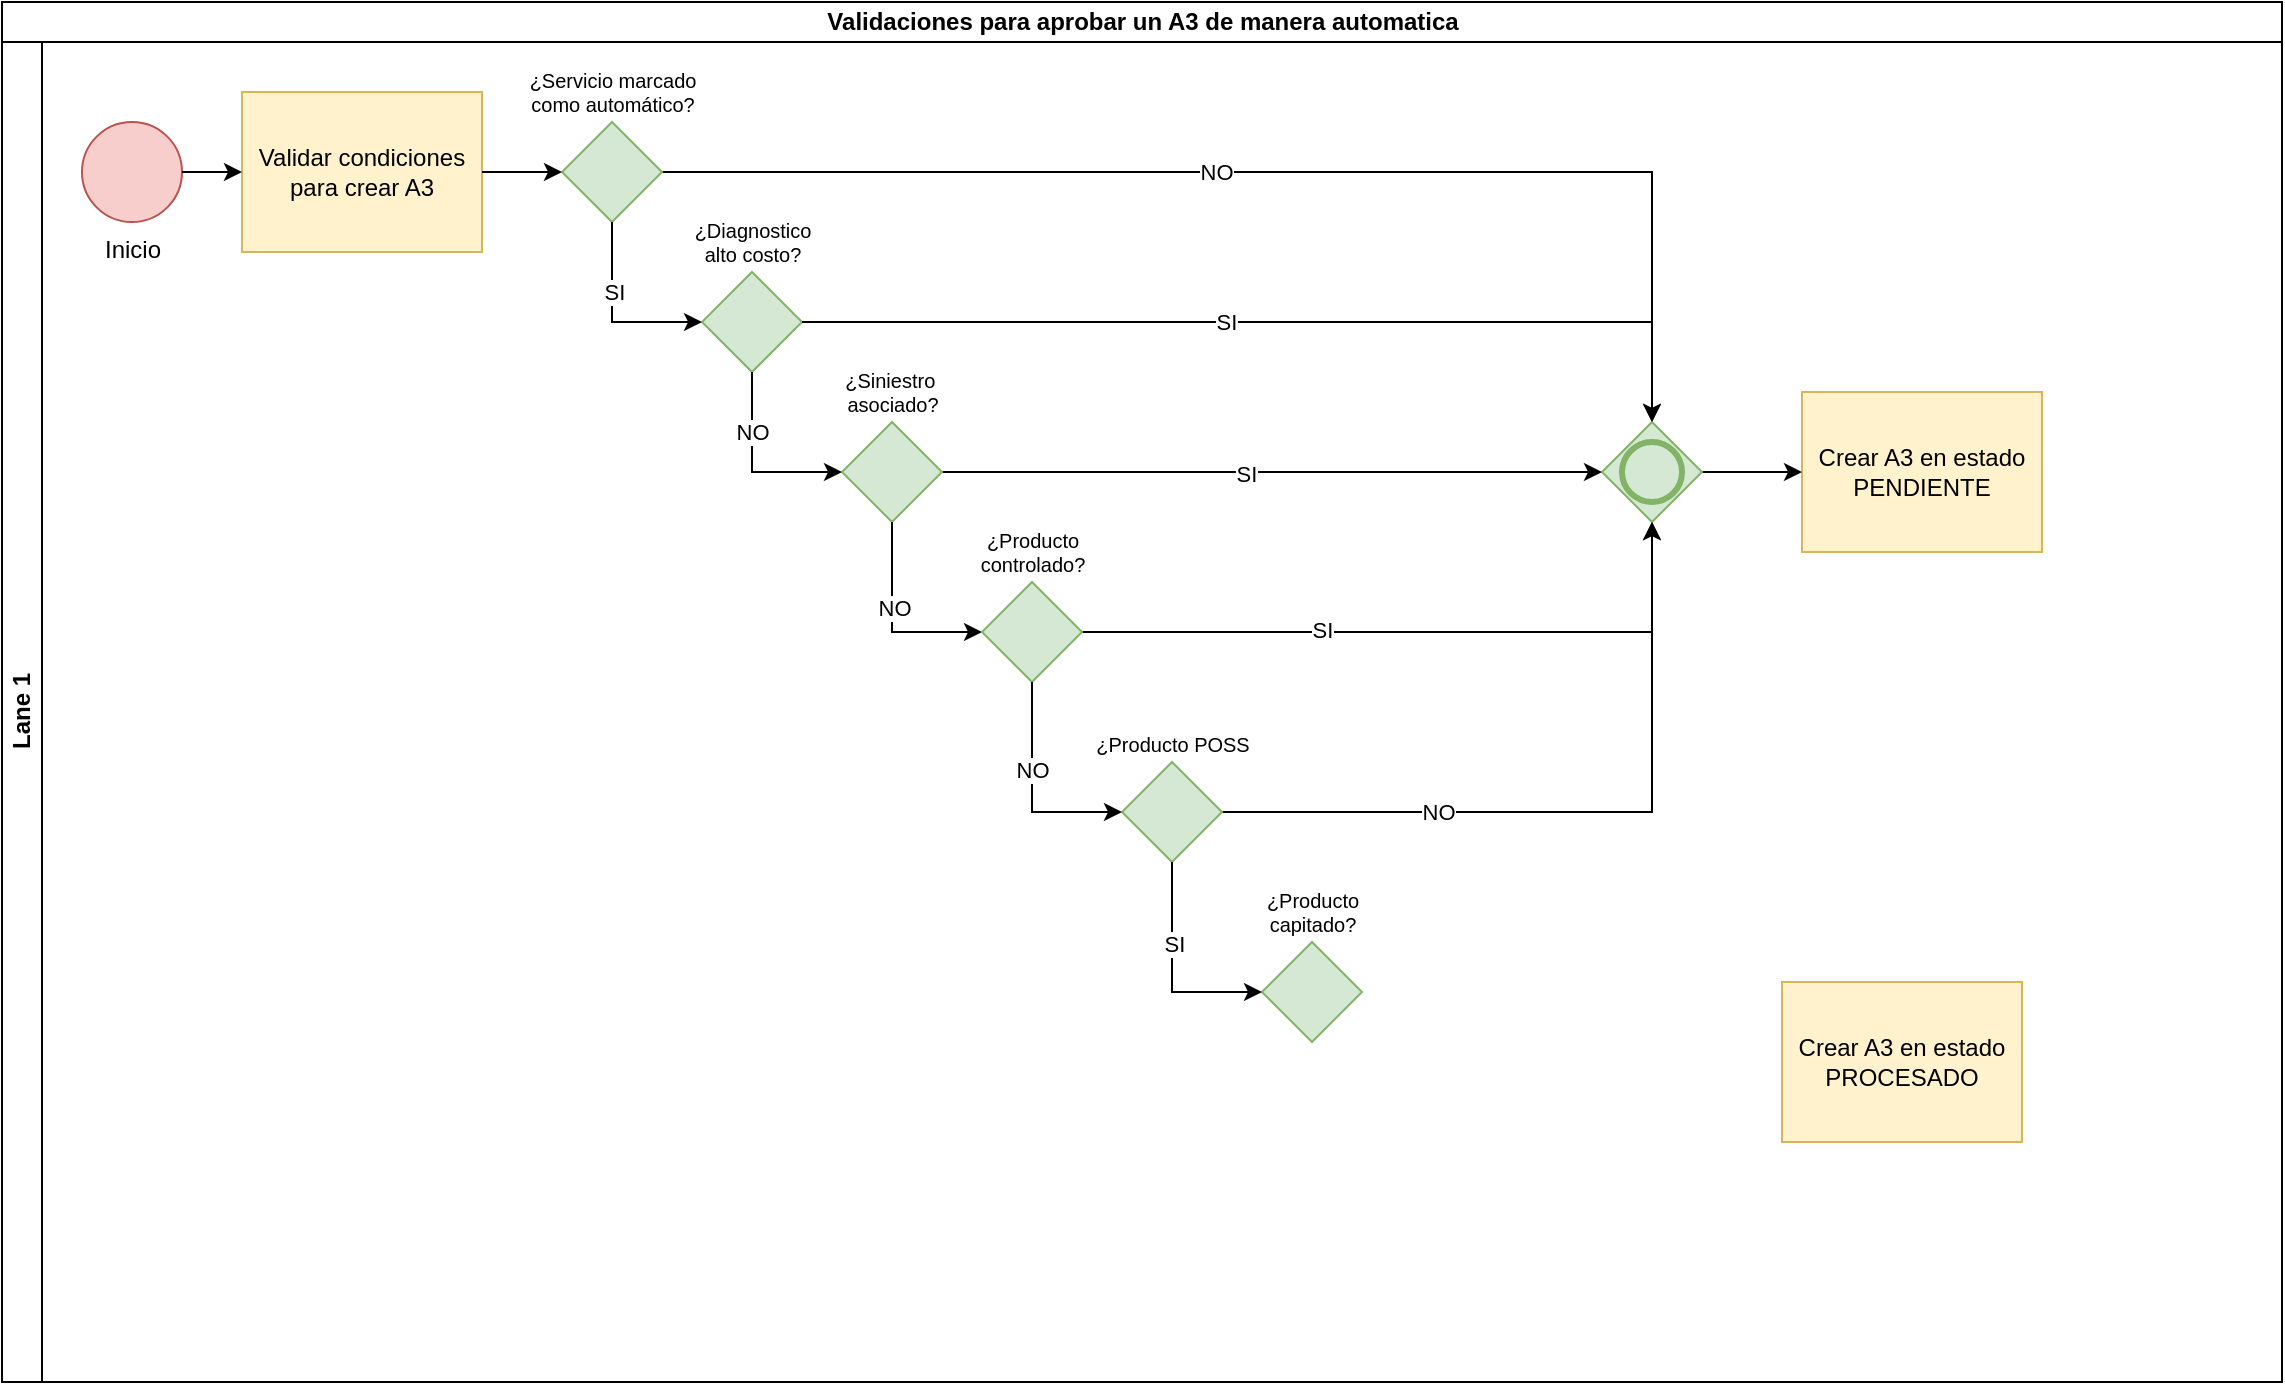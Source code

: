 <mxfile version="26.0.16">
  <diagram name="Página-1" id="XB4Z8zkzqnux2oW8rPwN">
    <mxGraphModel dx="1434" dy="746" grid="1" gridSize="10" guides="1" tooltips="1" connect="1" arrows="1" fold="1" page="1" pageScale="1" pageWidth="2910" pageHeight="1030" math="0" shadow="0">
      <root>
        <mxCell id="0" />
        <mxCell id="1" parent="0" />
        <mxCell id="MjaqNSDwa1cyb_so7ybZ-1" value="Validaciones para aprobar un A3 de manera automatica" style="swimlane;childLayout=stackLayout;resizeParent=1;resizeParentMax=0;horizontal=1;startSize=20;horizontalStack=0;html=1;" vertex="1" parent="1">
          <mxGeometry x="40" y="30" width="1140" height="690" as="geometry" />
        </mxCell>
        <mxCell id="MjaqNSDwa1cyb_so7ybZ-2" value="Lane 1" style="swimlane;startSize=20;horizontal=0;html=1;" vertex="1" parent="MjaqNSDwa1cyb_so7ybZ-1">
          <mxGeometry y="20" width="1140" height="670" as="geometry" />
        </mxCell>
        <mxCell id="MjaqNSDwa1cyb_so7ybZ-5" value="Inicio" style="points=[[0.145,0.145,0],[0.5,0,0],[0.855,0.145,0],[1,0.5,0],[0.855,0.855,0],[0.5,1,0],[0.145,0.855,0],[0,0.5,0]];shape=mxgraph.bpmn.event;html=1;verticalLabelPosition=bottom;labelBackgroundColor=#ffffff;verticalAlign=top;align=center;perimeter=ellipsePerimeter;outlineConnect=0;aspect=fixed;outline=standard;symbol=general;fillColor=#f8cecc;strokeColor=#b85450;" vertex="1" parent="MjaqNSDwa1cyb_so7ybZ-2">
          <mxGeometry x="40" y="40" width="50" height="50" as="geometry" />
        </mxCell>
        <mxCell id="MjaqNSDwa1cyb_so7ybZ-7" value="Validar condiciones para crear A3" style="points=[[0.25,0,0],[0.5,0,0],[0.75,0,0],[1,0.25,0],[1,0.5,0],[1,0.75,0],[0.75,1,0],[0.5,1,0],[0.25,1,0],[0,0.75,0],[0,0.5,0],[0,0.25,0]];shape=mxgraph.bpmn.task2;whiteSpace=wrap;rectStyle=rounded;size=10;html=1;container=1;expand=0;collapsible=0;taskMarker=script;fillColor=#fff2cc;strokeColor=#d6b656;" vertex="1" parent="MjaqNSDwa1cyb_so7ybZ-2">
          <mxGeometry x="120" y="25" width="120" height="80" as="geometry" />
        </mxCell>
        <mxCell id="MjaqNSDwa1cyb_so7ybZ-6" style="edgeStyle=orthogonalEdgeStyle;rounded=0;orthogonalLoop=1;jettySize=auto;html=1;" edge="1" parent="MjaqNSDwa1cyb_so7ybZ-2" source="MjaqNSDwa1cyb_so7ybZ-5" target="MjaqNSDwa1cyb_so7ybZ-7">
          <mxGeometry relative="1" as="geometry">
            <mxPoint x="130" y="65" as="targetPoint" />
          </mxGeometry>
        </mxCell>
        <mxCell id="MjaqNSDwa1cyb_so7ybZ-10" style="edgeStyle=orthogonalEdgeStyle;rounded=0;orthogonalLoop=1;jettySize=auto;html=1;" edge="1" parent="MjaqNSDwa1cyb_so7ybZ-2" source="MjaqNSDwa1cyb_so7ybZ-9" target="MjaqNSDwa1cyb_so7ybZ-15">
          <mxGeometry relative="1" as="geometry">
            <mxPoint x="390" y="65" as="targetPoint" />
          </mxGeometry>
        </mxCell>
        <mxCell id="MjaqNSDwa1cyb_so7ybZ-11" value="NO" style="edgeLabel;html=1;align=center;verticalAlign=middle;resizable=0;points=[];" vertex="1" connectable="0" parent="MjaqNSDwa1cyb_so7ybZ-10">
          <mxGeometry x="-0.107" relative="1" as="geometry">
            <mxPoint as="offset" />
          </mxGeometry>
        </mxCell>
        <mxCell id="MjaqNSDwa1cyb_so7ybZ-9" value="¿Servicio marcado &lt;br&gt;como automático?" style="points=[[0.25,0.25,0],[0.5,0,0],[0.75,0.25,0],[1,0.5,0],[0.75,0.75,0],[0.5,1,0],[0.25,0.75,0],[0,0.5,0]];shape=mxgraph.bpmn.gateway2;html=1;verticalLabelPosition=top;labelBackgroundColor=#ffffff;verticalAlign=bottom;align=center;perimeter=rhombusPerimeter;outlineConnect=0;outline=none;symbol=none;fillColor=#d5e8d4;strokeColor=#82b366;fontSize=10;labelPosition=center;" vertex="1" parent="MjaqNSDwa1cyb_so7ybZ-2">
          <mxGeometry x="280" y="40" width="50" height="50" as="geometry" />
        </mxCell>
        <mxCell id="MjaqNSDwa1cyb_so7ybZ-8" style="edgeStyle=orthogonalEdgeStyle;rounded=0;orthogonalLoop=1;jettySize=auto;html=1;" edge="1" parent="MjaqNSDwa1cyb_so7ybZ-2" source="MjaqNSDwa1cyb_so7ybZ-7" target="MjaqNSDwa1cyb_so7ybZ-9">
          <mxGeometry relative="1" as="geometry">
            <mxPoint x="280" y="65" as="targetPoint" />
          </mxGeometry>
        </mxCell>
        <mxCell id="MjaqNSDwa1cyb_so7ybZ-14" value="Crear A3 en estado PENDIENTE" style="points=[[0.25,0,0],[0.5,0,0],[0.75,0,0],[1,0.25,0],[1,0.5,0],[1,0.75,0],[0.75,1,0],[0.5,1,0],[0.25,1,0],[0,0.75,0],[0,0.5,0],[0,0.25,0]];shape=mxgraph.bpmn.task2;whiteSpace=wrap;rectStyle=rounded;size=10;html=1;container=1;expand=0;collapsible=0;taskMarker=script;fillColor=#fff2cc;strokeColor=#d6b656;" vertex="1" parent="MjaqNSDwa1cyb_so7ybZ-2">
          <mxGeometry x="900" y="175" width="120" height="80" as="geometry" />
        </mxCell>
        <mxCell id="MjaqNSDwa1cyb_so7ybZ-13" value="Crear A3 en estado PROCESADO" style="points=[[0.25,0,0],[0.5,0,0],[0.75,0,0],[1,0.25,0],[1,0.5,0],[1,0.75,0],[0.75,1,0],[0.5,1,0],[0.25,1,0],[0,0.75,0],[0,0.5,0],[0,0.25,0]];shape=mxgraph.bpmn.task2;whiteSpace=wrap;rectStyle=rounded;size=10;html=1;container=1;expand=0;collapsible=0;taskMarker=script;fillColor=#fff2cc;strokeColor=#d6b656;" vertex="1" parent="MjaqNSDwa1cyb_so7ybZ-2">
          <mxGeometry x="890" y="470" width="120" height="80" as="geometry" />
        </mxCell>
        <mxCell id="MjaqNSDwa1cyb_so7ybZ-16" style="edgeStyle=orthogonalEdgeStyle;rounded=0;orthogonalLoop=1;jettySize=auto;html=1;" edge="1" parent="MjaqNSDwa1cyb_so7ybZ-2" source="MjaqNSDwa1cyb_so7ybZ-15" target="MjaqNSDwa1cyb_so7ybZ-14">
          <mxGeometry relative="1" as="geometry" />
        </mxCell>
        <mxCell id="MjaqNSDwa1cyb_so7ybZ-15" value="" style="points=[[0.25,0.25,0],[0.5,0,0],[0.75,0.25,0],[1,0.5,0],[0.75,0.75,0],[0.5,1,0],[0.25,0.75,0],[0,0.5,0]];shape=mxgraph.bpmn.gateway2;html=1;verticalLabelPosition=bottom;labelBackgroundColor=#ffffff;verticalAlign=top;align=center;perimeter=rhombusPerimeter;outlineConnect=0;outline=end;symbol=general;fillColor=#d5e8d4;strokeColor=#82b366;" vertex="1" parent="MjaqNSDwa1cyb_so7ybZ-2">
          <mxGeometry x="800" y="190" width="50" height="50" as="geometry" />
        </mxCell>
        <mxCell id="MjaqNSDwa1cyb_so7ybZ-18" value="¿Diagnostico &lt;br&gt;alto costo?" style="points=[[0.25,0.25,0],[0.5,0,0],[0.75,0.25,0],[1,0.5,0],[0.75,0.75,0],[0.5,1,0],[0.25,0.75,0],[0,0.5,0]];shape=mxgraph.bpmn.gateway2;html=1;verticalLabelPosition=top;labelBackgroundColor=#ffffff;verticalAlign=bottom;align=center;perimeter=rhombusPerimeter;outlineConnect=0;outline=none;symbol=none;fillColor=#d5e8d4;strokeColor=#82b366;fontSize=10;labelPosition=center;" vertex="1" parent="MjaqNSDwa1cyb_so7ybZ-2">
          <mxGeometry x="350" y="115" width="50" height="50" as="geometry" />
        </mxCell>
        <mxCell id="MjaqNSDwa1cyb_so7ybZ-17" style="edgeStyle=orthogonalEdgeStyle;rounded=0;orthogonalLoop=1;jettySize=auto;html=1;" edge="1" parent="MjaqNSDwa1cyb_so7ybZ-2" source="MjaqNSDwa1cyb_so7ybZ-9" target="MjaqNSDwa1cyb_so7ybZ-18">
          <mxGeometry relative="1" as="geometry">
            <mxPoint x="305" y="180" as="targetPoint" />
            <Array as="points">
              <mxPoint x="305" y="140" />
            </Array>
          </mxGeometry>
        </mxCell>
        <mxCell id="MjaqNSDwa1cyb_so7ybZ-19" value="SI" style="edgeLabel;html=1;align=center;verticalAlign=middle;resizable=0;points=[];" vertex="1" connectable="0" parent="MjaqNSDwa1cyb_so7ybZ-17">
          <mxGeometry x="-0.262" y="1" relative="1" as="geometry">
            <mxPoint as="offset" />
          </mxGeometry>
        </mxCell>
        <mxCell id="MjaqNSDwa1cyb_so7ybZ-20" style="edgeStyle=orthogonalEdgeStyle;rounded=0;orthogonalLoop=1;jettySize=auto;html=1;entryX=0.5;entryY=0;entryDx=0;entryDy=0;entryPerimeter=0;" edge="1" parent="MjaqNSDwa1cyb_so7ybZ-2" source="MjaqNSDwa1cyb_so7ybZ-18" target="MjaqNSDwa1cyb_so7ybZ-15">
          <mxGeometry relative="1" as="geometry" />
        </mxCell>
        <mxCell id="MjaqNSDwa1cyb_so7ybZ-21" value="SI" style="edgeLabel;html=1;align=center;verticalAlign=middle;resizable=0;points=[];" vertex="1" connectable="0" parent="MjaqNSDwa1cyb_so7ybZ-20">
          <mxGeometry x="-0.11" relative="1" as="geometry">
            <mxPoint as="offset" />
          </mxGeometry>
        </mxCell>
        <mxCell id="MjaqNSDwa1cyb_so7ybZ-23" style="edgeStyle=orthogonalEdgeStyle;rounded=0;orthogonalLoop=1;jettySize=auto;html=1;" edge="1" parent="MjaqNSDwa1cyb_so7ybZ-2" source="MjaqNSDwa1cyb_so7ybZ-22" target="MjaqNSDwa1cyb_so7ybZ-15">
          <mxGeometry relative="1" as="geometry" />
        </mxCell>
        <mxCell id="MjaqNSDwa1cyb_so7ybZ-24" value="SI" style="edgeLabel;html=1;align=center;verticalAlign=middle;resizable=0;points=[];" vertex="1" connectable="0" parent="MjaqNSDwa1cyb_so7ybZ-23">
          <mxGeometry x="-0.079" y="-1" relative="1" as="geometry">
            <mxPoint as="offset" />
          </mxGeometry>
        </mxCell>
        <mxCell id="MjaqNSDwa1cyb_so7ybZ-22" value="¿Siniestro&amp;nbsp;&lt;div&gt;asociado?&lt;/div&gt;" style="points=[[0.25,0.25,0],[0.5,0,0],[0.75,0.25,0],[1,0.5,0],[0.75,0.75,0],[0.5,1,0],[0.25,0.75,0],[0,0.5,0]];shape=mxgraph.bpmn.gateway2;html=1;verticalLabelPosition=top;labelBackgroundColor=#ffffff;verticalAlign=bottom;align=center;perimeter=rhombusPerimeter;outlineConnect=0;outline=none;symbol=none;fillColor=#d5e8d4;strokeColor=#82b366;fontSize=10;labelPosition=center;" vertex="1" parent="MjaqNSDwa1cyb_so7ybZ-2">
          <mxGeometry x="420" y="190" width="50" height="50" as="geometry" />
        </mxCell>
        <mxCell id="MjaqNSDwa1cyb_so7ybZ-25" style="edgeStyle=orthogonalEdgeStyle;rounded=0;orthogonalLoop=1;jettySize=auto;html=1;entryX=0;entryY=0.5;entryDx=0;entryDy=0;entryPerimeter=0;" edge="1" parent="MjaqNSDwa1cyb_so7ybZ-2" source="MjaqNSDwa1cyb_so7ybZ-18" target="MjaqNSDwa1cyb_so7ybZ-22">
          <mxGeometry relative="1" as="geometry">
            <Array as="points">
              <mxPoint x="375" y="215" />
            </Array>
          </mxGeometry>
        </mxCell>
        <mxCell id="MjaqNSDwa1cyb_so7ybZ-26" value="NO" style="edgeLabel;html=1;align=center;verticalAlign=middle;resizable=0;points=[];" vertex="1" connectable="0" parent="MjaqNSDwa1cyb_so7ybZ-25">
          <mxGeometry x="-0.368" relative="1" as="geometry">
            <mxPoint as="offset" />
          </mxGeometry>
        </mxCell>
        <mxCell id="MjaqNSDwa1cyb_so7ybZ-27" style="edgeStyle=orthogonalEdgeStyle;rounded=0;orthogonalLoop=1;jettySize=auto;html=1;" edge="1" parent="MjaqNSDwa1cyb_so7ybZ-2" source="MjaqNSDwa1cyb_so7ybZ-22" target="MjaqNSDwa1cyb_so7ybZ-33">
          <mxGeometry relative="1" as="geometry">
            <mxPoint x="490" y="295" as="targetPoint" />
            <Array as="points">
              <mxPoint x="445" y="295" />
            </Array>
          </mxGeometry>
        </mxCell>
        <mxCell id="MjaqNSDwa1cyb_so7ybZ-29" value="NO" style="edgeLabel;html=1;align=center;verticalAlign=middle;resizable=0;points=[];" vertex="1" connectable="0" parent="MjaqNSDwa1cyb_so7ybZ-27">
          <mxGeometry x="-0.15" y="1" relative="1" as="geometry">
            <mxPoint as="offset" />
          </mxGeometry>
        </mxCell>
        <mxCell id="MjaqNSDwa1cyb_so7ybZ-34" style="edgeStyle=orthogonalEdgeStyle;rounded=0;orthogonalLoop=1;jettySize=auto;html=1;" edge="1" parent="MjaqNSDwa1cyb_so7ybZ-2" source="MjaqNSDwa1cyb_so7ybZ-33" target="MjaqNSDwa1cyb_so7ybZ-15">
          <mxGeometry relative="1" as="geometry" />
        </mxCell>
        <mxCell id="MjaqNSDwa1cyb_so7ybZ-35" value="SI" style="edgeLabel;html=1;align=center;verticalAlign=middle;resizable=0;points=[];" vertex="1" connectable="0" parent="MjaqNSDwa1cyb_so7ybZ-34">
          <mxGeometry x="-0.294" y="1" relative="1" as="geometry">
            <mxPoint as="offset" />
          </mxGeometry>
        </mxCell>
        <mxCell id="MjaqNSDwa1cyb_so7ybZ-33" value="¿Producto &lt;br&gt;controlado?" style="points=[[0.25,0.25,0],[0.5,0,0],[0.75,0.25,0],[1,0.5,0],[0.75,0.75,0],[0.5,1,0],[0.25,0.75,0],[0,0.5,0]];shape=mxgraph.bpmn.gateway2;html=1;verticalLabelPosition=top;labelBackgroundColor=#ffffff;verticalAlign=bottom;align=center;perimeter=rhombusPerimeter;outlineConnect=0;outline=none;symbol=none;fillColor=#d5e8d4;strokeColor=#82b366;fontSize=10;labelPosition=center;" vertex="1" parent="MjaqNSDwa1cyb_so7ybZ-2">
          <mxGeometry x="490" y="270" width="50" height="50" as="geometry" />
        </mxCell>
        <mxCell id="MjaqNSDwa1cyb_so7ybZ-39" style="edgeStyle=orthogonalEdgeStyle;rounded=0;orthogonalLoop=1;jettySize=auto;html=1;" edge="1" parent="MjaqNSDwa1cyb_so7ybZ-2" source="MjaqNSDwa1cyb_so7ybZ-37" target="MjaqNSDwa1cyb_so7ybZ-15">
          <mxGeometry relative="1" as="geometry" />
        </mxCell>
        <mxCell id="MjaqNSDwa1cyb_so7ybZ-40" value="NO" style="edgeLabel;html=1;align=center;verticalAlign=middle;resizable=0;points=[];" vertex="1" connectable="0" parent="MjaqNSDwa1cyb_so7ybZ-39">
          <mxGeometry x="-0.4" relative="1" as="geometry">
            <mxPoint as="offset" />
          </mxGeometry>
        </mxCell>
        <mxCell id="MjaqNSDwa1cyb_so7ybZ-37" value="¿Producto POSS" style="points=[[0.25,0.25,0],[0.5,0,0],[0.75,0.25,0],[1,0.5,0],[0.75,0.75,0],[0.5,1,0],[0.25,0.75,0],[0,0.5,0]];shape=mxgraph.bpmn.gateway2;html=1;verticalLabelPosition=top;labelBackgroundColor=#ffffff;verticalAlign=bottom;align=center;perimeter=rhombusPerimeter;outlineConnect=0;outline=none;symbol=none;fillColor=#d5e8d4;strokeColor=#82b366;fontSize=10;labelPosition=center;" vertex="1" parent="MjaqNSDwa1cyb_so7ybZ-2">
          <mxGeometry x="560" y="360" width="50" height="50" as="geometry" />
        </mxCell>
        <mxCell id="MjaqNSDwa1cyb_so7ybZ-36" style="edgeStyle=orthogonalEdgeStyle;rounded=0;orthogonalLoop=1;jettySize=auto;html=1;" edge="1" parent="MjaqNSDwa1cyb_so7ybZ-2" source="MjaqNSDwa1cyb_so7ybZ-33" target="MjaqNSDwa1cyb_so7ybZ-37">
          <mxGeometry relative="1" as="geometry">
            <mxPoint x="515" y="360" as="targetPoint" />
            <Array as="points">
              <mxPoint x="515" y="385" />
            </Array>
          </mxGeometry>
        </mxCell>
        <mxCell id="MjaqNSDwa1cyb_so7ybZ-38" value="NO" style="edgeLabel;html=1;align=center;verticalAlign=middle;resizable=0;points=[];" vertex="1" connectable="0" parent="MjaqNSDwa1cyb_so7ybZ-36">
          <mxGeometry x="-0.2" relative="1" as="geometry">
            <mxPoint as="offset" />
          </mxGeometry>
        </mxCell>
        <mxCell id="MjaqNSDwa1cyb_so7ybZ-42" value="¿Producto&lt;div&gt;capitado?&lt;/div&gt;" style="points=[[0.25,0.25,0],[0.5,0,0],[0.75,0.25,0],[1,0.5,0],[0.75,0.75,0],[0.5,1,0],[0.25,0.75,0],[0,0.5,0]];shape=mxgraph.bpmn.gateway2;html=1;verticalLabelPosition=top;labelBackgroundColor=#ffffff;verticalAlign=bottom;align=center;perimeter=rhombusPerimeter;outlineConnect=0;outline=none;symbol=none;fillColor=#d5e8d4;strokeColor=#82b366;fontSize=10;labelPosition=center;" vertex="1" parent="MjaqNSDwa1cyb_so7ybZ-2">
          <mxGeometry x="630" y="450" width="50" height="50" as="geometry" />
        </mxCell>
        <mxCell id="MjaqNSDwa1cyb_so7ybZ-41" style="edgeStyle=orthogonalEdgeStyle;rounded=0;orthogonalLoop=1;jettySize=auto;html=1;" edge="1" parent="MjaqNSDwa1cyb_so7ybZ-2" source="MjaqNSDwa1cyb_so7ybZ-37" target="MjaqNSDwa1cyb_so7ybZ-42">
          <mxGeometry relative="1" as="geometry">
            <mxPoint x="585" y="470" as="targetPoint" />
            <Array as="points">
              <mxPoint x="585" y="475" />
            </Array>
          </mxGeometry>
        </mxCell>
        <mxCell id="MjaqNSDwa1cyb_so7ybZ-43" value="SI" style="edgeLabel;html=1;align=center;verticalAlign=middle;resizable=0;points=[];" vertex="1" connectable="0" parent="MjaqNSDwa1cyb_so7ybZ-41">
          <mxGeometry x="-0.255" y="1" relative="1" as="geometry">
            <mxPoint as="offset" />
          </mxGeometry>
        </mxCell>
      </root>
    </mxGraphModel>
  </diagram>
</mxfile>
